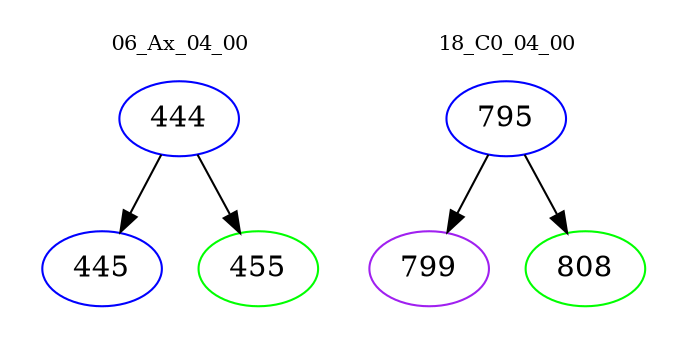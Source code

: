 digraph{
subgraph cluster_0 {
color = white
label = "06_Ax_04_00";
fontsize=10;
T0_444 [label="444", color="blue"]
T0_444 -> T0_445 [color="black"]
T0_445 [label="445", color="blue"]
T0_444 -> T0_455 [color="black"]
T0_455 [label="455", color="green"]
}
subgraph cluster_1 {
color = white
label = "18_C0_04_00";
fontsize=10;
T1_795 [label="795", color="blue"]
T1_795 -> T1_799 [color="black"]
T1_799 [label="799", color="purple"]
T1_795 -> T1_808 [color="black"]
T1_808 [label="808", color="green"]
}
}
